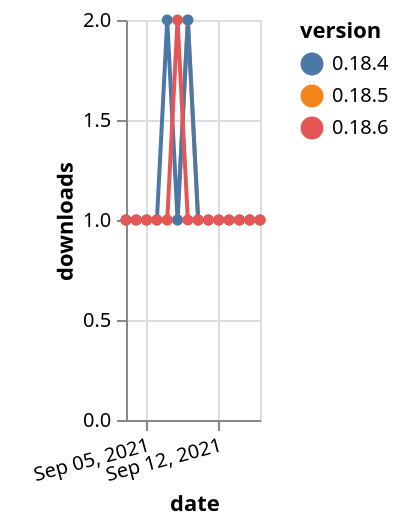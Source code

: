 {"$schema": "https://vega.github.io/schema/vega-lite/v5.json", "description": "A simple bar chart with embedded data.", "data": {"values": [{"date": "2021-09-03", "total": 177, "delta": 1, "version": "0.18.5"}, {"date": "2021-09-04", "total": 178, "delta": 1, "version": "0.18.5"}, {"date": "2021-09-05", "total": 179, "delta": 1, "version": "0.18.5"}, {"date": "2021-09-06", "total": 180, "delta": 1, "version": "0.18.5"}, {"date": "2021-09-07", "total": 181, "delta": 1, "version": "0.18.5"}, {"date": "2021-09-08", "total": 182, "delta": 1, "version": "0.18.5"}, {"date": "2021-09-09", "total": 184, "delta": 2, "version": "0.18.5"}, {"date": "2021-09-10", "total": 185, "delta": 1, "version": "0.18.5"}, {"date": "2021-09-11", "total": 186, "delta": 1, "version": "0.18.5"}, {"date": "2021-09-12", "total": 187, "delta": 1, "version": "0.18.5"}, {"date": "2021-09-13", "total": 188, "delta": 1, "version": "0.18.5"}, {"date": "2021-09-14", "total": 189, "delta": 1, "version": "0.18.5"}, {"date": "2021-09-15", "total": 190, "delta": 1, "version": "0.18.5"}, {"date": "2021-09-16", "total": 191, "delta": 1, "version": "0.18.5"}, {"date": "2021-09-03", "total": 403, "delta": 1, "version": "0.18.4"}, {"date": "2021-09-04", "total": 404, "delta": 1, "version": "0.18.4"}, {"date": "2021-09-05", "total": 405, "delta": 1, "version": "0.18.4"}, {"date": "2021-09-06", "total": 406, "delta": 1, "version": "0.18.4"}, {"date": "2021-09-07", "total": 408, "delta": 2, "version": "0.18.4"}, {"date": "2021-09-08", "total": 409, "delta": 1, "version": "0.18.4"}, {"date": "2021-09-09", "total": 411, "delta": 2, "version": "0.18.4"}, {"date": "2021-09-10", "total": 412, "delta": 1, "version": "0.18.4"}, {"date": "2021-09-11", "total": 413, "delta": 1, "version": "0.18.4"}, {"date": "2021-09-12", "total": 414, "delta": 1, "version": "0.18.4"}, {"date": "2021-09-13", "total": 415, "delta": 1, "version": "0.18.4"}, {"date": "2021-09-14", "total": 416, "delta": 1, "version": "0.18.4"}, {"date": "2021-09-15", "total": 417, "delta": 1, "version": "0.18.4"}, {"date": "2021-09-16", "total": 418, "delta": 1, "version": "0.18.4"}, {"date": "2021-09-03", "total": 218, "delta": 1, "version": "0.18.6"}, {"date": "2021-09-04", "total": 219, "delta": 1, "version": "0.18.6"}, {"date": "2021-09-05", "total": 220, "delta": 1, "version": "0.18.6"}, {"date": "2021-09-06", "total": 221, "delta": 1, "version": "0.18.6"}, {"date": "2021-09-07", "total": 222, "delta": 1, "version": "0.18.6"}, {"date": "2021-09-08", "total": 224, "delta": 2, "version": "0.18.6"}, {"date": "2021-09-09", "total": 225, "delta": 1, "version": "0.18.6"}, {"date": "2021-09-10", "total": 226, "delta": 1, "version": "0.18.6"}, {"date": "2021-09-11", "total": 227, "delta": 1, "version": "0.18.6"}, {"date": "2021-09-12", "total": 228, "delta": 1, "version": "0.18.6"}, {"date": "2021-09-13", "total": 229, "delta": 1, "version": "0.18.6"}, {"date": "2021-09-14", "total": 230, "delta": 1, "version": "0.18.6"}, {"date": "2021-09-15", "total": 231, "delta": 1, "version": "0.18.6"}, {"date": "2021-09-16", "total": 232, "delta": 1, "version": "0.18.6"}]}, "width": "container", "mark": {"type": "line", "point": {"filled": true}}, "encoding": {"x": {"field": "date", "type": "temporal", "timeUnit": "yearmonthdate", "title": "date", "axis": {"labelAngle": -15}}, "y": {"field": "delta", "type": "quantitative", "title": "downloads"}, "color": {"field": "version", "type": "nominal"}, "tooltip": {"field": "delta"}}}